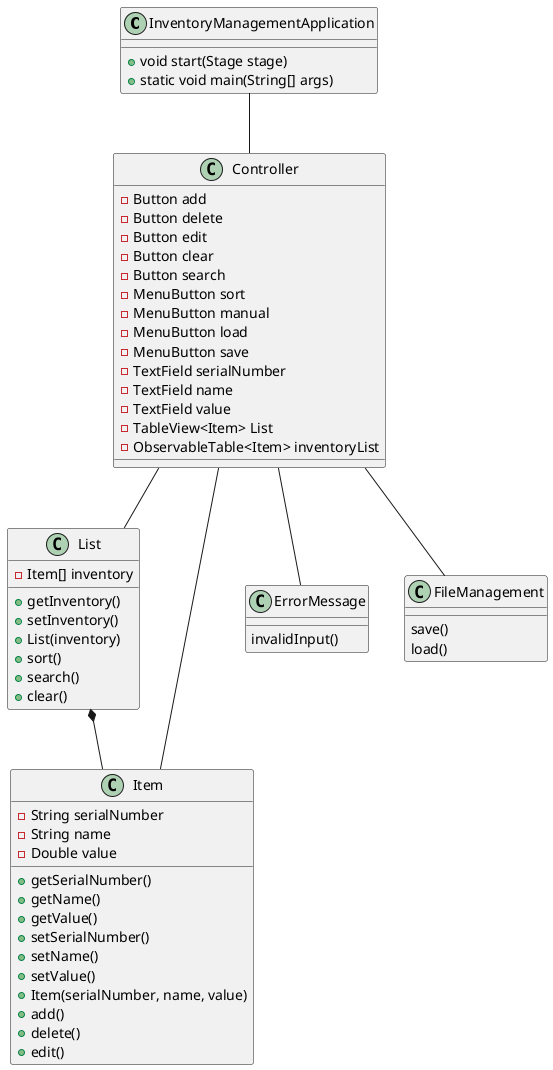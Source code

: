 @startuml
'https://plantuml.com/class-diagram

class InventoryManagementApplication
class Controller
class List
class Item
class ErrorMessage
class FileManagement

InventoryManagementApplication -- Controller
Controller -- List
Controller -- Item
Controller -- ErrorMessage
Controller -- FileManagement
List *-- Item

class InventoryManagementApplication {
    + void start(Stage stage)
    + static void main(String[] args)
}

class Controller {
    - Button add
    - Button delete
    - Button edit
    - Button clear
    - Button search
    - MenuButton sort
    - MenuButton manual
    - MenuButton load
    - MenuButton save
    - TextField serialNumber
    - TextField name
    - TextField value
    - TableView<Item> List
    - ObservableTable<Item> inventoryList
}

class FileManagement {
    save()
    load()
}

class ErrorMessage {
    invalidInput()
}

class List {
    - Item[] inventory
    + getInventory()
    + setInventory()
    + List(inventory)
    + sort()
    + search()
    + clear()
}

class Item {
    - String serialNumber
    - String name
    - Double value
    + getSerialNumber()
    + getName()
    + getValue()
    + setSerialNumber()
    + setName()
    + setValue()
    + Item(serialNumber, name, value)
    + add()
    + delete()
    + edit()
}
@enduml